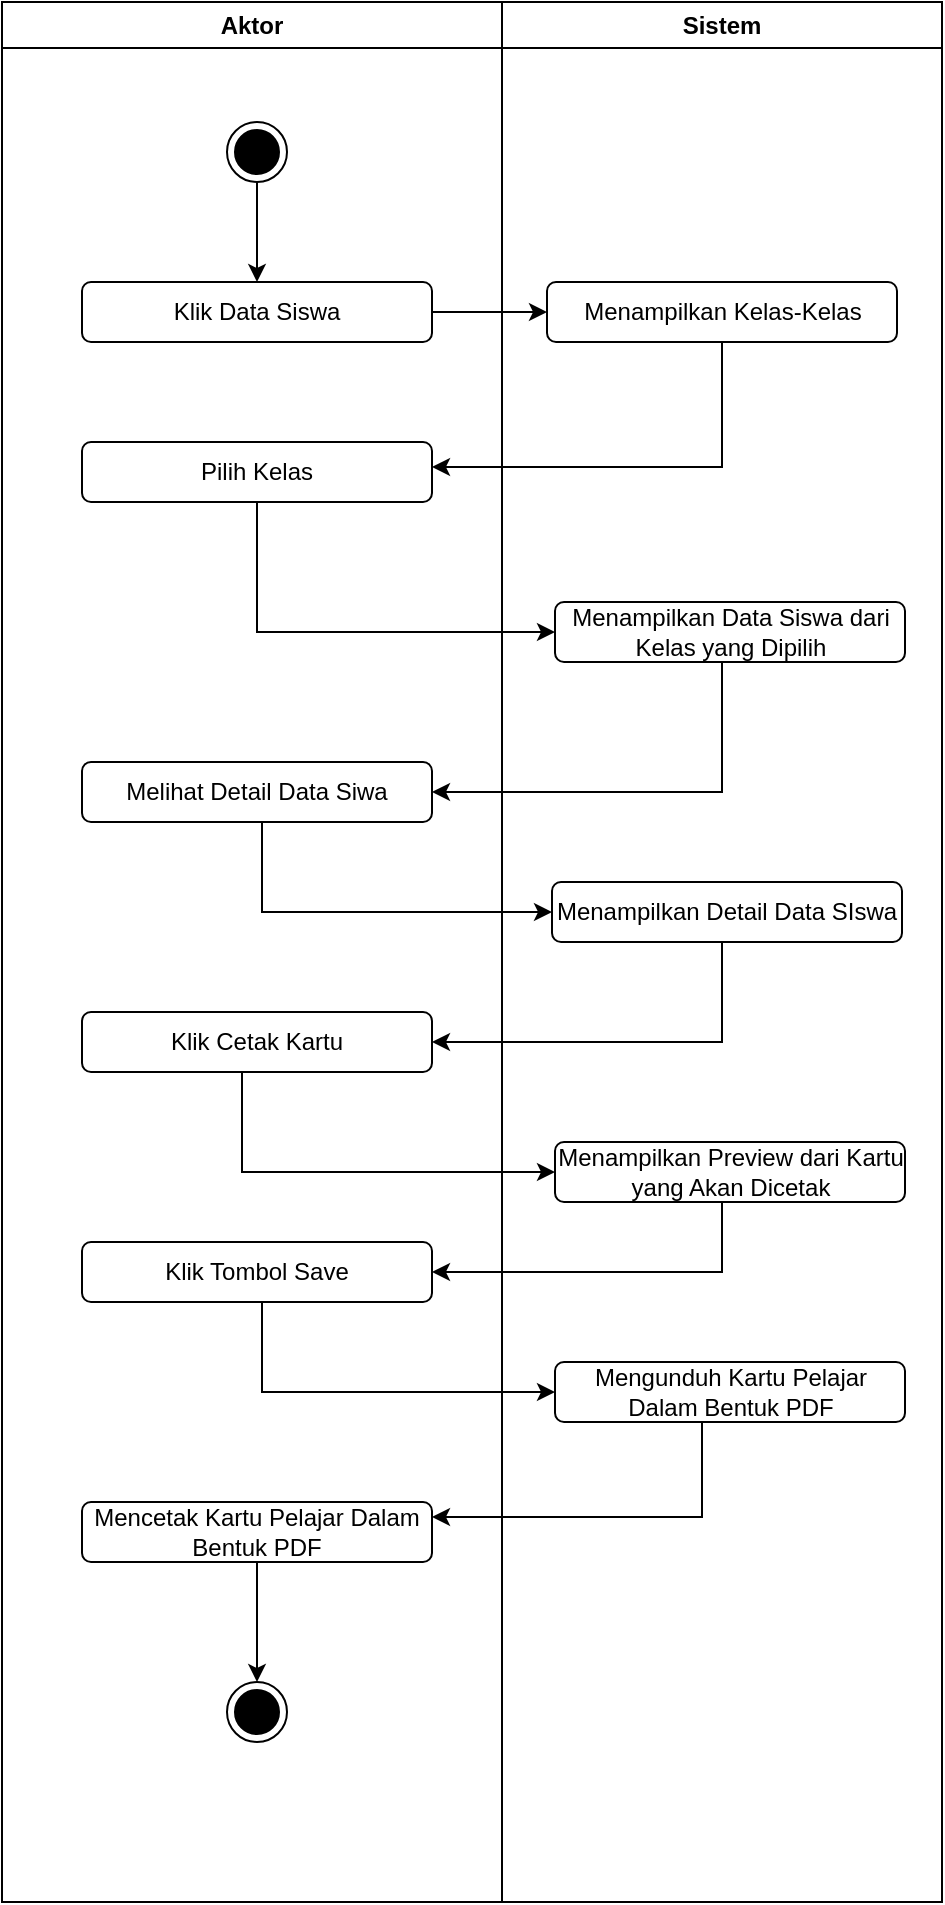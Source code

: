 <mxfile version="21.6.5" type="github">
  <diagram name="Halaman-1" id="W_XXRLJXmp3KPOZwH4i4">
    <mxGraphModel dx="797" dy="746" grid="1" gridSize="10" guides="1" tooltips="1" connect="1" arrows="1" fold="1" page="1" pageScale="1" pageWidth="827" pageHeight="1169" math="0" shadow="0">
      <root>
        <mxCell id="0" />
        <mxCell id="1" parent="0" />
        <mxCell id="0UmkSy3b5MMhzS77w_Oz-1" value="Aktor" style="swimlane;whiteSpace=wrap;html=1;" vertex="1" parent="1">
          <mxGeometry x="180" y="80" width="250" height="950" as="geometry" />
        </mxCell>
        <mxCell id="0UmkSy3b5MMhzS77w_Oz-2" style="edgeStyle=orthogonalEdgeStyle;rounded=0;orthogonalLoop=1;jettySize=auto;html=1;entryX=0.5;entryY=0;entryDx=0;entryDy=0;" edge="1" parent="0UmkSy3b5MMhzS77w_Oz-1" source="0UmkSy3b5MMhzS77w_Oz-3" target="0UmkSy3b5MMhzS77w_Oz-4">
          <mxGeometry relative="1" as="geometry" />
        </mxCell>
        <mxCell id="0UmkSy3b5MMhzS77w_Oz-3" value="" style="ellipse;html=1;shape=endState;fillColor=#000000;strokeColor=#000000;" vertex="1" parent="0UmkSy3b5MMhzS77w_Oz-1">
          <mxGeometry x="112.5" y="60" width="30" height="30" as="geometry" />
        </mxCell>
        <mxCell id="0UmkSy3b5MMhzS77w_Oz-4" value="Klik Data Siswa" style="rounded=1;whiteSpace=wrap;html=1;" vertex="1" parent="0UmkSy3b5MMhzS77w_Oz-1">
          <mxGeometry x="40" y="140" width="175" height="30" as="geometry" />
        </mxCell>
        <mxCell id="0UmkSy3b5MMhzS77w_Oz-5" value="Pilih Kelas" style="rounded=1;whiteSpace=wrap;html=1;" vertex="1" parent="0UmkSy3b5MMhzS77w_Oz-1">
          <mxGeometry x="40" y="220" width="175" height="30" as="geometry" />
        </mxCell>
        <mxCell id="0UmkSy3b5MMhzS77w_Oz-6" value="Melihat Detail Data Siwa" style="rounded=1;whiteSpace=wrap;html=1;" vertex="1" parent="0UmkSy3b5MMhzS77w_Oz-1">
          <mxGeometry x="40" y="380" width="175" height="30" as="geometry" />
        </mxCell>
        <mxCell id="0UmkSy3b5MMhzS77w_Oz-7" style="edgeStyle=orthogonalEdgeStyle;rounded=0;orthogonalLoop=1;jettySize=auto;html=1;entryX=1;entryY=0.75;entryDx=0;entryDy=0;" edge="1" parent="0UmkSy3b5MMhzS77w_Oz-1">
          <mxGeometry relative="1" as="geometry">
            <mxPoint x="360" y="160" as="sourcePoint" />
            <mxPoint x="215" y="232.5" as="targetPoint" />
            <Array as="points">
              <mxPoint x="360" y="233" />
            </Array>
          </mxGeometry>
        </mxCell>
        <mxCell id="0UmkSy3b5MMhzS77w_Oz-8" value="Klik Cetak Kartu" style="rounded=1;whiteSpace=wrap;html=1;" vertex="1" parent="0UmkSy3b5MMhzS77w_Oz-1">
          <mxGeometry x="40" y="505" width="175" height="30" as="geometry" />
        </mxCell>
        <mxCell id="0UmkSy3b5MMhzS77w_Oz-9" value="Klik Tombol Save" style="rounded=1;whiteSpace=wrap;html=1;" vertex="1" parent="0UmkSy3b5MMhzS77w_Oz-1">
          <mxGeometry x="40" y="620" width="175" height="30" as="geometry" />
        </mxCell>
        <mxCell id="0UmkSy3b5MMhzS77w_Oz-10" style="edgeStyle=orthogonalEdgeStyle;rounded=0;orthogonalLoop=1;jettySize=auto;html=1;" edge="1" parent="0UmkSy3b5MMhzS77w_Oz-1" source="0UmkSy3b5MMhzS77w_Oz-11" target="0UmkSy3b5MMhzS77w_Oz-12">
          <mxGeometry relative="1" as="geometry" />
        </mxCell>
        <mxCell id="0UmkSy3b5MMhzS77w_Oz-11" value="Mencetak Kartu Pelajar Dalam Bentuk PDF" style="rounded=1;whiteSpace=wrap;html=1;" vertex="1" parent="0UmkSy3b5MMhzS77w_Oz-1">
          <mxGeometry x="40" y="750" width="175" height="30" as="geometry" />
        </mxCell>
        <mxCell id="0UmkSy3b5MMhzS77w_Oz-12" value="" style="ellipse;html=1;shape=endState;fillColor=#000000;strokeColor=#000000;" vertex="1" parent="0UmkSy3b5MMhzS77w_Oz-1">
          <mxGeometry x="112.5" y="840" width="30" height="30" as="geometry" />
        </mxCell>
        <mxCell id="0UmkSy3b5MMhzS77w_Oz-13" value="Sistem" style="swimlane;whiteSpace=wrap;html=1;" vertex="1" parent="1">
          <mxGeometry x="430" y="80" width="220" height="950" as="geometry" />
        </mxCell>
        <mxCell id="0UmkSy3b5MMhzS77w_Oz-14" value="Menampilkan Kelas-Kelas" style="rounded=1;whiteSpace=wrap;html=1;" vertex="1" parent="0UmkSy3b5MMhzS77w_Oz-13">
          <mxGeometry x="22.5" y="140" width="175" height="30" as="geometry" />
        </mxCell>
        <mxCell id="0UmkSy3b5MMhzS77w_Oz-15" value="Menampilkan Data Siswa dari Kelas yang Dipilih" style="rounded=1;whiteSpace=wrap;html=1;" vertex="1" parent="0UmkSy3b5MMhzS77w_Oz-13">
          <mxGeometry x="26.5" y="300" width="175" height="30" as="geometry" />
        </mxCell>
        <mxCell id="0UmkSy3b5MMhzS77w_Oz-16" value="Menampilkan Detail Data SIswa" style="rounded=1;whiteSpace=wrap;html=1;" vertex="1" parent="0UmkSy3b5MMhzS77w_Oz-13">
          <mxGeometry x="25" y="440" width="175" height="30" as="geometry" />
        </mxCell>
        <mxCell id="0UmkSy3b5MMhzS77w_Oz-17" value="Menampilkan Preview dari Kartu yang Akan Dicetak" style="rounded=1;whiteSpace=wrap;html=1;" vertex="1" parent="0UmkSy3b5MMhzS77w_Oz-13">
          <mxGeometry x="26.5" y="570" width="175" height="30" as="geometry" />
        </mxCell>
        <mxCell id="0UmkSy3b5MMhzS77w_Oz-18" value="Mengunduh Kartu Pelajar Dalam Bentuk PDF" style="rounded=1;whiteSpace=wrap;html=1;" vertex="1" parent="0UmkSy3b5MMhzS77w_Oz-13">
          <mxGeometry x="26.5" y="680" width="175" height="30" as="geometry" />
        </mxCell>
        <mxCell id="0UmkSy3b5MMhzS77w_Oz-19" style="edgeStyle=orthogonalEdgeStyle;rounded=0;orthogonalLoop=1;jettySize=auto;html=1;exitX=1;exitY=0.5;exitDx=0;exitDy=0;entryX=0;entryY=0.5;entryDx=0;entryDy=0;" edge="1" parent="1" source="0UmkSy3b5MMhzS77w_Oz-4" target="0UmkSy3b5MMhzS77w_Oz-14">
          <mxGeometry relative="1" as="geometry" />
        </mxCell>
        <mxCell id="0UmkSy3b5MMhzS77w_Oz-20" style="edgeStyle=orthogonalEdgeStyle;rounded=0;orthogonalLoop=1;jettySize=auto;html=1;" edge="1" parent="1" source="0UmkSy3b5MMhzS77w_Oz-5" target="0UmkSy3b5MMhzS77w_Oz-15">
          <mxGeometry relative="1" as="geometry">
            <Array as="points">
              <mxPoint x="308" y="395" />
            </Array>
          </mxGeometry>
        </mxCell>
        <mxCell id="0UmkSy3b5MMhzS77w_Oz-21" style="edgeStyle=orthogonalEdgeStyle;rounded=0;orthogonalLoop=1;jettySize=auto;html=1;entryX=1;entryY=0.5;entryDx=0;entryDy=0;" edge="1" parent="1" source="0UmkSy3b5MMhzS77w_Oz-15" target="0UmkSy3b5MMhzS77w_Oz-6">
          <mxGeometry relative="1" as="geometry">
            <Array as="points">
              <mxPoint x="540" y="475" />
            </Array>
          </mxGeometry>
        </mxCell>
        <mxCell id="0UmkSy3b5MMhzS77w_Oz-22" style="edgeStyle=orthogonalEdgeStyle;rounded=0;orthogonalLoop=1;jettySize=auto;html=1;entryX=0;entryY=0.5;entryDx=0;entryDy=0;" edge="1" parent="1" source="0UmkSy3b5MMhzS77w_Oz-6" target="0UmkSy3b5MMhzS77w_Oz-16">
          <mxGeometry relative="1" as="geometry">
            <Array as="points">
              <mxPoint x="310" y="535" />
            </Array>
          </mxGeometry>
        </mxCell>
        <mxCell id="0UmkSy3b5MMhzS77w_Oz-23" style="edgeStyle=orthogonalEdgeStyle;rounded=0;orthogonalLoop=1;jettySize=auto;html=1;entryX=1;entryY=0.5;entryDx=0;entryDy=0;" edge="1" parent="1" source="0UmkSy3b5MMhzS77w_Oz-16" target="0UmkSy3b5MMhzS77w_Oz-8">
          <mxGeometry relative="1" as="geometry">
            <Array as="points">
              <mxPoint x="540" y="600" />
            </Array>
          </mxGeometry>
        </mxCell>
        <mxCell id="0UmkSy3b5MMhzS77w_Oz-24" style="edgeStyle=orthogonalEdgeStyle;rounded=0;orthogonalLoop=1;jettySize=auto;html=1;entryX=1;entryY=0.5;entryDx=0;entryDy=0;" edge="1" parent="1" source="0UmkSy3b5MMhzS77w_Oz-17" target="0UmkSy3b5MMhzS77w_Oz-9">
          <mxGeometry relative="1" as="geometry">
            <Array as="points">
              <mxPoint x="540" y="715" />
            </Array>
          </mxGeometry>
        </mxCell>
        <mxCell id="0UmkSy3b5MMhzS77w_Oz-25" style="edgeStyle=orthogonalEdgeStyle;rounded=0;orthogonalLoop=1;jettySize=auto;html=1;entryX=0;entryY=0.5;entryDx=0;entryDy=0;" edge="1" parent="1" source="0UmkSy3b5MMhzS77w_Oz-8" target="0UmkSy3b5MMhzS77w_Oz-17">
          <mxGeometry relative="1" as="geometry">
            <Array as="points">
              <mxPoint x="300" y="665" />
            </Array>
          </mxGeometry>
        </mxCell>
        <mxCell id="0UmkSy3b5MMhzS77w_Oz-26" style="edgeStyle=orthogonalEdgeStyle;rounded=0;orthogonalLoop=1;jettySize=auto;html=1;entryX=0;entryY=0.5;entryDx=0;entryDy=0;" edge="1" parent="1" source="0UmkSy3b5MMhzS77w_Oz-9" target="0UmkSy3b5MMhzS77w_Oz-18">
          <mxGeometry relative="1" as="geometry">
            <Array as="points">
              <mxPoint x="310" y="775" />
            </Array>
          </mxGeometry>
        </mxCell>
        <mxCell id="0UmkSy3b5MMhzS77w_Oz-27" style="edgeStyle=orthogonalEdgeStyle;rounded=0;orthogonalLoop=1;jettySize=auto;html=1;entryX=1;entryY=0.25;entryDx=0;entryDy=0;" edge="1" parent="1" source="0UmkSy3b5MMhzS77w_Oz-18" target="0UmkSy3b5MMhzS77w_Oz-11">
          <mxGeometry relative="1" as="geometry">
            <Array as="points">
              <mxPoint x="530" y="838" />
            </Array>
          </mxGeometry>
        </mxCell>
      </root>
    </mxGraphModel>
  </diagram>
</mxfile>
